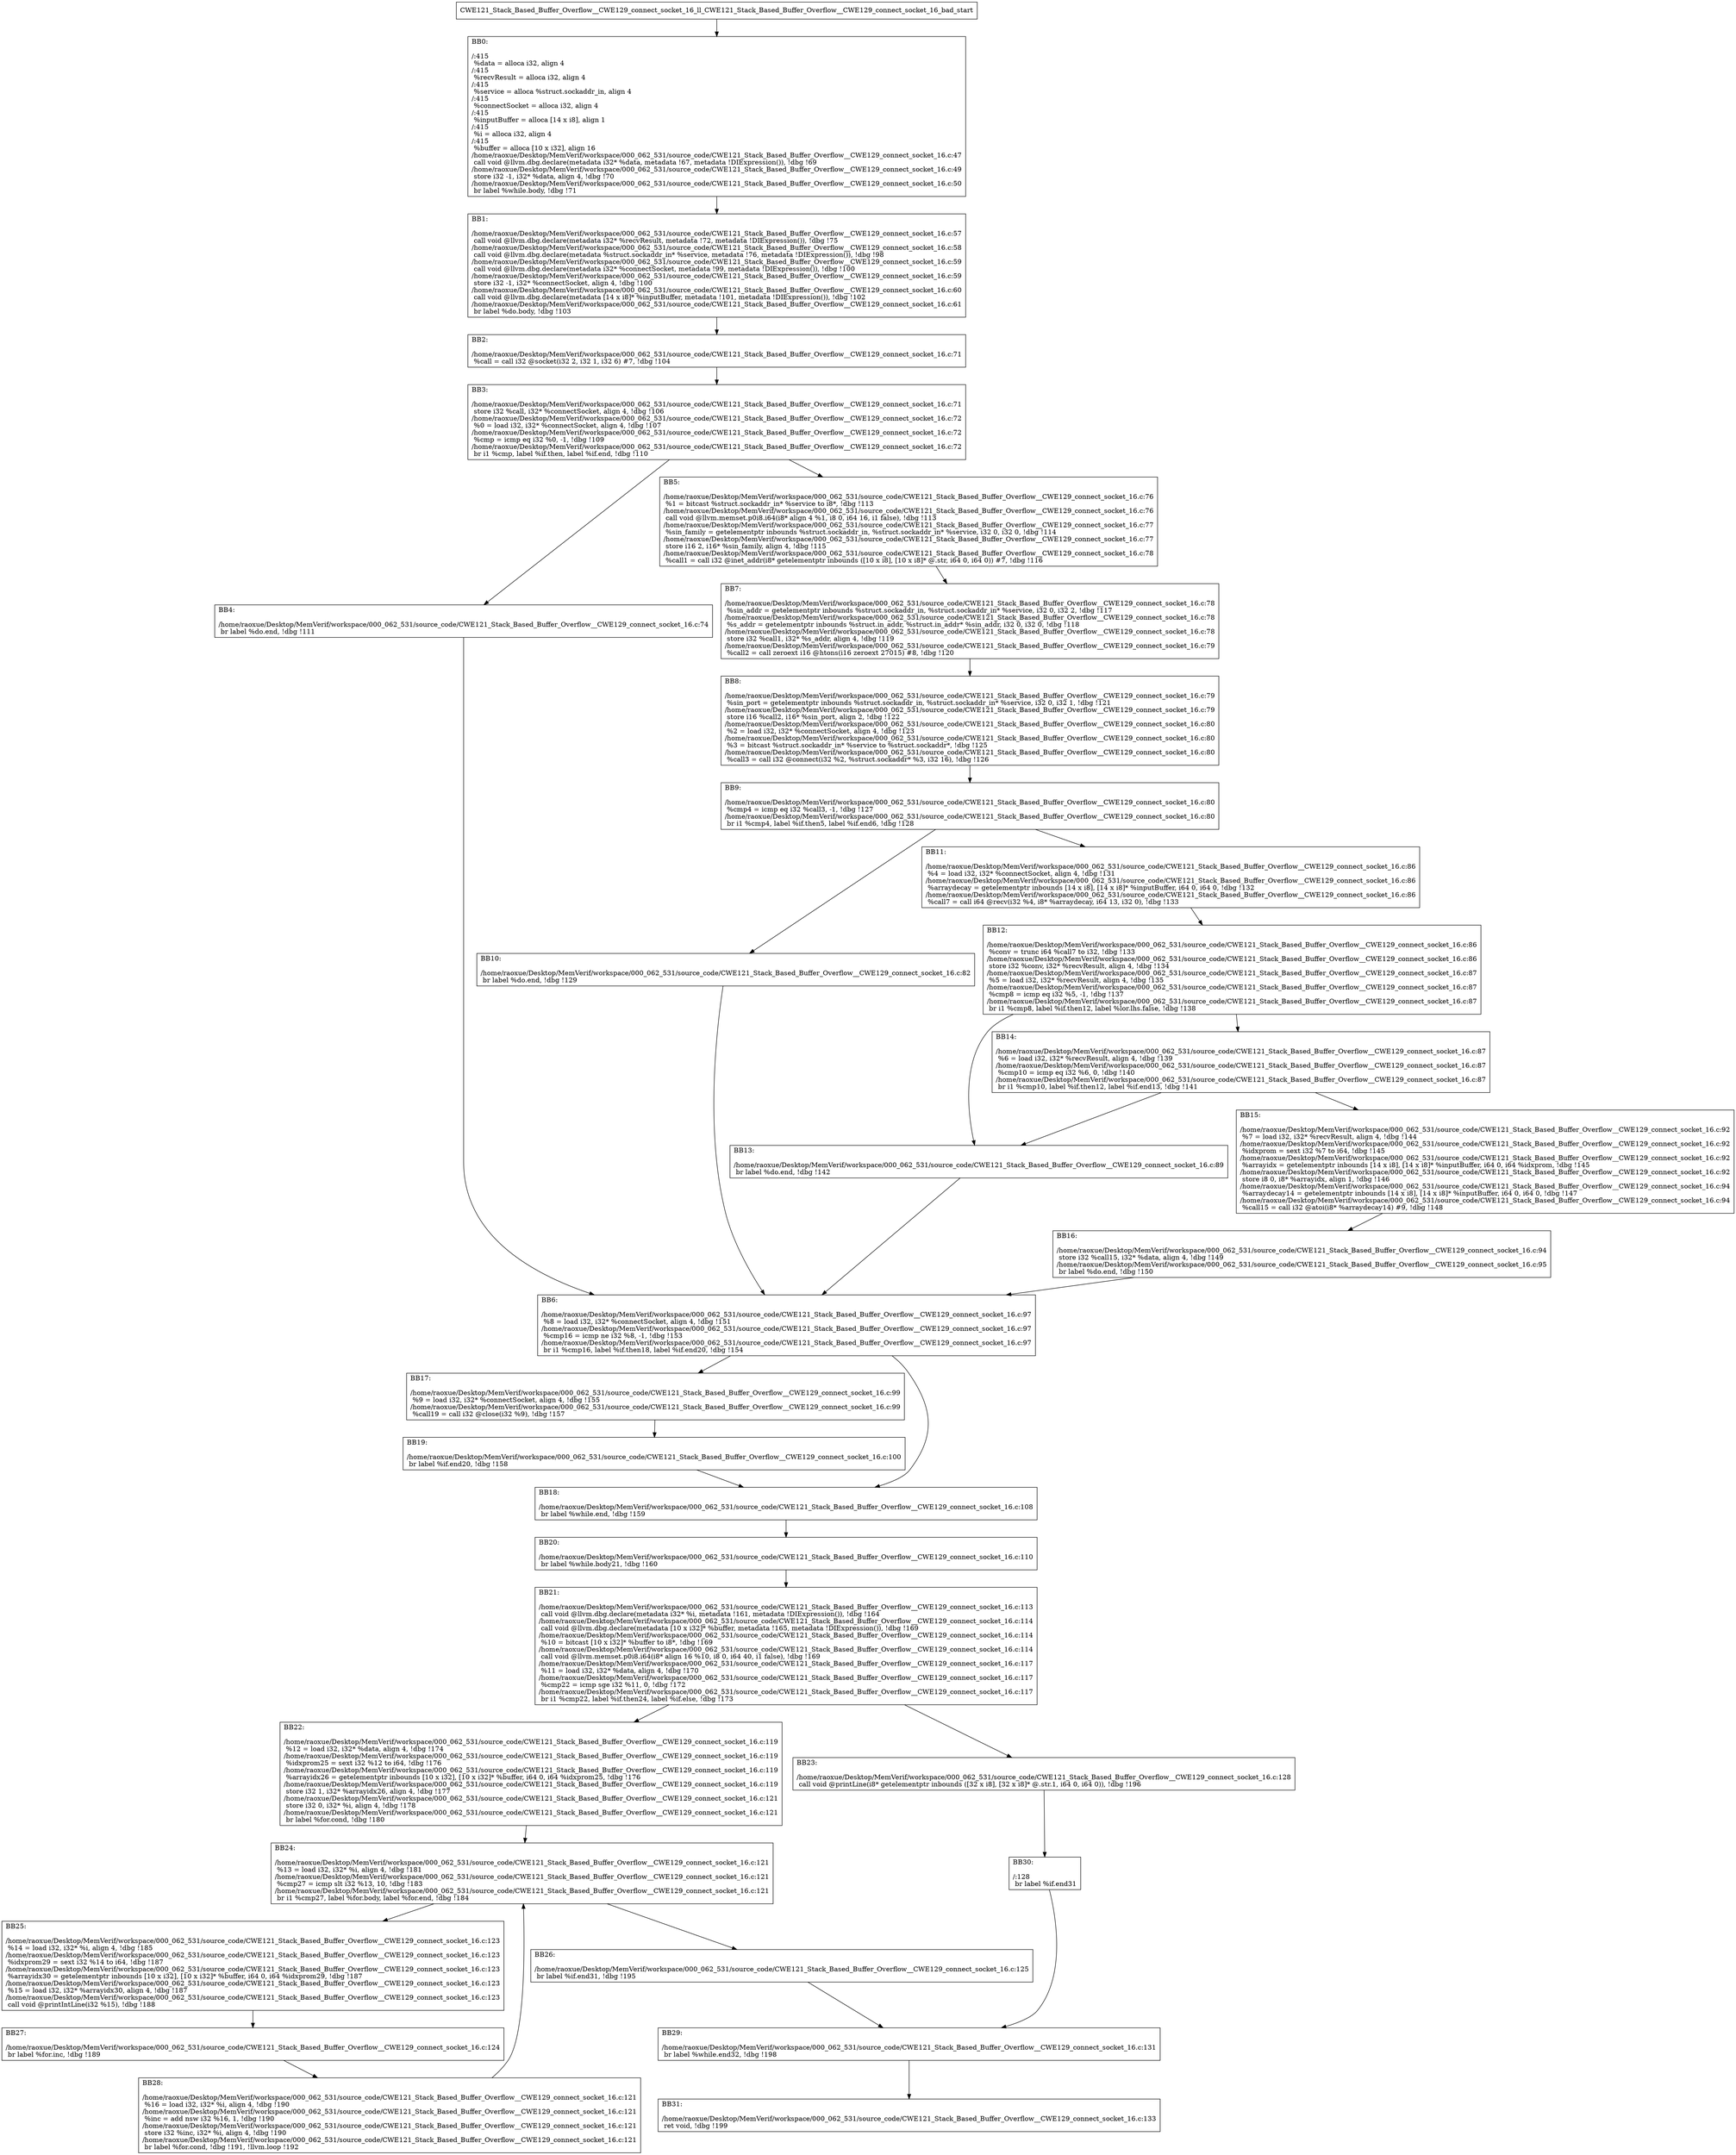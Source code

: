 digraph "CFG for'CWE121_Stack_Based_Buffer_Overflow__CWE129_connect_socket_16_ll_CWE121_Stack_Based_Buffer_Overflow__CWE129_connect_socket_16_bad' function" {
	BBCWE121_Stack_Based_Buffer_Overflow__CWE129_connect_socket_16_ll_CWE121_Stack_Based_Buffer_Overflow__CWE129_connect_socket_16_bad_start[shape=record,label="{CWE121_Stack_Based_Buffer_Overflow__CWE129_connect_socket_16_ll_CWE121_Stack_Based_Buffer_Overflow__CWE129_connect_socket_16_bad_start}"];
	BBCWE121_Stack_Based_Buffer_Overflow__CWE129_connect_socket_16_ll_CWE121_Stack_Based_Buffer_Overflow__CWE129_connect_socket_16_bad_start-> CWE121_Stack_Based_Buffer_Overflow__CWE129_connect_socket_16_ll_CWE121_Stack_Based_Buffer_Overflow__CWE129_connect_socket_16_badBB0;
	CWE121_Stack_Based_Buffer_Overflow__CWE129_connect_socket_16_ll_CWE121_Stack_Based_Buffer_Overflow__CWE129_connect_socket_16_badBB0 [shape=record, label="{BB0:\l\l/:415\l
  %data = alloca i32, align 4\l
/:415\l
  %recvResult = alloca i32, align 4\l
/:415\l
  %service = alloca %struct.sockaddr_in, align 4\l
/:415\l
  %connectSocket = alloca i32, align 4\l
/:415\l
  %inputBuffer = alloca [14 x i8], align 1\l
/:415\l
  %i = alloca i32, align 4\l
/:415\l
  %buffer = alloca [10 x i32], align 16\l
/home/raoxue/Desktop/MemVerif/workspace/000_062_531/source_code/CWE121_Stack_Based_Buffer_Overflow__CWE129_connect_socket_16.c:47\l
  call void @llvm.dbg.declare(metadata i32* %data, metadata !67, metadata !DIExpression()), !dbg !69\l
/home/raoxue/Desktop/MemVerif/workspace/000_062_531/source_code/CWE121_Stack_Based_Buffer_Overflow__CWE129_connect_socket_16.c:49\l
  store i32 -1, i32* %data, align 4, !dbg !70\l
/home/raoxue/Desktop/MemVerif/workspace/000_062_531/source_code/CWE121_Stack_Based_Buffer_Overflow__CWE129_connect_socket_16.c:50\l
  br label %while.body, !dbg !71\l
}"];
	CWE121_Stack_Based_Buffer_Overflow__CWE129_connect_socket_16_ll_CWE121_Stack_Based_Buffer_Overflow__CWE129_connect_socket_16_badBB0-> CWE121_Stack_Based_Buffer_Overflow__CWE129_connect_socket_16_ll_CWE121_Stack_Based_Buffer_Overflow__CWE129_connect_socket_16_badBB1;
	CWE121_Stack_Based_Buffer_Overflow__CWE129_connect_socket_16_ll_CWE121_Stack_Based_Buffer_Overflow__CWE129_connect_socket_16_badBB1 [shape=record, label="{BB1:\l\l/home/raoxue/Desktop/MemVerif/workspace/000_062_531/source_code/CWE121_Stack_Based_Buffer_Overflow__CWE129_connect_socket_16.c:57\l
  call void @llvm.dbg.declare(metadata i32* %recvResult, metadata !72, metadata !DIExpression()), !dbg !75\l
/home/raoxue/Desktop/MemVerif/workspace/000_062_531/source_code/CWE121_Stack_Based_Buffer_Overflow__CWE129_connect_socket_16.c:58\l
  call void @llvm.dbg.declare(metadata %struct.sockaddr_in* %service, metadata !76, metadata !DIExpression()), !dbg !98\l
/home/raoxue/Desktop/MemVerif/workspace/000_062_531/source_code/CWE121_Stack_Based_Buffer_Overflow__CWE129_connect_socket_16.c:59\l
  call void @llvm.dbg.declare(metadata i32* %connectSocket, metadata !99, metadata !DIExpression()), !dbg !100\l
/home/raoxue/Desktop/MemVerif/workspace/000_062_531/source_code/CWE121_Stack_Based_Buffer_Overflow__CWE129_connect_socket_16.c:59\l
  store i32 -1, i32* %connectSocket, align 4, !dbg !100\l
/home/raoxue/Desktop/MemVerif/workspace/000_062_531/source_code/CWE121_Stack_Based_Buffer_Overflow__CWE129_connect_socket_16.c:60\l
  call void @llvm.dbg.declare(metadata [14 x i8]* %inputBuffer, metadata !101, metadata !DIExpression()), !dbg !102\l
/home/raoxue/Desktop/MemVerif/workspace/000_062_531/source_code/CWE121_Stack_Based_Buffer_Overflow__CWE129_connect_socket_16.c:61\l
  br label %do.body, !dbg !103\l
}"];
	CWE121_Stack_Based_Buffer_Overflow__CWE129_connect_socket_16_ll_CWE121_Stack_Based_Buffer_Overflow__CWE129_connect_socket_16_badBB1-> CWE121_Stack_Based_Buffer_Overflow__CWE129_connect_socket_16_ll_CWE121_Stack_Based_Buffer_Overflow__CWE129_connect_socket_16_badBB2;
	CWE121_Stack_Based_Buffer_Overflow__CWE129_connect_socket_16_ll_CWE121_Stack_Based_Buffer_Overflow__CWE129_connect_socket_16_badBB2 [shape=record, label="{BB2:\l\l/home/raoxue/Desktop/MemVerif/workspace/000_062_531/source_code/CWE121_Stack_Based_Buffer_Overflow__CWE129_connect_socket_16.c:71\l
  %call = call i32 @socket(i32 2, i32 1, i32 6) #7, !dbg !104\l
}"];
	CWE121_Stack_Based_Buffer_Overflow__CWE129_connect_socket_16_ll_CWE121_Stack_Based_Buffer_Overflow__CWE129_connect_socket_16_badBB2-> CWE121_Stack_Based_Buffer_Overflow__CWE129_connect_socket_16_ll_CWE121_Stack_Based_Buffer_Overflow__CWE129_connect_socket_16_badBB3;
	CWE121_Stack_Based_Buffer_Overflow__CWE129_connect_socket_16_ll_CWE121_Stack_Based_Buffer_Overflow__CWE129_connect_socket_16_badBB3 [shape=record, label="{BB3:\l\l/home/raoxue/Desktop/MemVerif/workspace/000_062_531/source_code/CWE121_Stack_Based_Buffer_Overflow__CWE129_connect_socket_16.c:71\l
  store i32 %call, i32* %connectSocket, align 4, !dbg !106\l
/home/raoxue/Desktop/MemVerif/workspace/000_062_531/source_code/CWE121_Stack_Based_Buffer_Overflow__CWE129_connect_socket_16.c:72\l
  %0 = load i32, i32* %connectSocket, align 4, !dbg !107\l
/home/raoxue/Desktop/MemVerif/workspace/000_062_531/source_code/CWE121_Stack_Based_Buffer_Overflow__CWE129_connect_socket_16.c:72\l
  %cmp = icmp eq i32 %0, -1, !dbg !109\l
/home/raoxue/Desktop/MemVerif/workspace/000_062_531/source_code/CWE121_Stack_Based_Buffer_Overflow__CWE129_connect_socket_16.c:72\l
  br i1 %cmp, label %if.then, label %if.end, !dbg !110\l
}"];
	CWE121_Stack_Based_Buffer_Overflow__CWE129_connect_socket_16_ll_CWE121_Stack_Based_Buffer_Overflow__CWE129_connect_socket_16_badBB3-> CWE121_Stack_Based_Buffer_Overflow__CWE129_connect_socket_16_ll_CWE121_Stack_Based_Buffer_Overflow__CWE129_connect_socket_16_badBB4;
	CWE121_Stack_Based_Buffer_Overflow__CWE129_connect_socket_16_ll_CWE121_Stack_Based_Buffer_Overflow__CWE129_connect_socket_16_badBB3-> CWE121_Stack_Based_Buffer_Overflow__CWE129_connect_socket_16_ll_CWE121_Stack_Based_Buffer_Overflow__CWE129_connect_socket_16_badBB5;
	CWE121_Stack_Based_Buffer_Overflow__CWE129_connect_socket_16_ll_CWE121_Stack_Based_Buffer_Overflow__CWE129_connect_socket_16_badBB4 [shape=record, label="{BB4:\l\l/home/raoxue/Desktop/MemVerif/workspace/000_062_531/source_code/CWE121_Stack_Based_Buffer_Overflow__CWE129_connect_socket_16.c:74\l
  br label %do.end, !dbg !111\l
}"];
	CWE121_Stack_Based_Buffer_Overflow__CWE129_connect_socket_16_ll_CWE121_Stack_Based_Buffer_Overflow__CWE129_connect_socket_16_badBB4-> CWE121_Stack_Based_Buffer_Overflow__CWE129_connect_socket_16_ll_CWE121_Stack_Based_Buffer_Overflow__CWE129_connect_socket_16_badBB6;
	CWE121_Stack_Based_Buffer_Overflow__CWE129_connect_socket_16_ll_CWE121_Stack_Based_Buffer_Overflow__CWE129_connect_socket_16_badBB5 [shape=record, label="{BB5:\l\l/home/raoxue/Desktop/MemVerif/workspace/000_062_531/source_code/CWE121_Stack_Based_Buffer_Overflow__CWE129_connect_socket_16.c:76\l
  %1 = bitcast %struct.sockaddr_in* %service to i8*, !dbg !113\l
/home/raoxue/Desktop/MemVerif/workspace/000_062_531/source_code/CWE121_Stack_Based_Buffer_Overflow__CWE129_connect_socket_16.c:76\l
  call void @llvm.memset.p0i8.i64(i8* align 4 %1, i8 0, i64 16, i1 false), !dbg !113\l
/home/raoxue/Desktop/MemVerif/workspace/000_062_531/source_code/CWE121_Stack_Based_Buffer_Overflow__CWE129_connect_socket_16.c:77\l
  %sin_family = getelementptr inbounds %struct.sockaddr_in, %struct.sockaddr_in* %service, i32 0, i32 0, !dbg !114\l
/home/raoxue/Desktop/MemVerif/workspace/000_062_531/source_code/CWE121_Stack_Based_Buffer_Overflow__CWE129_connect_socket_16.c:77\l
  store i16 2, i16* %sin_family, align 4, !dbg !115\l
/home/raoxue/Desktop/MemVerif/workspace/000_062_531/source_code/CWE121_Stack_Based_Buffer_Overflow__CWE129_connect_socket_16.c:78\l
  %call1 = call i32 @inet_addr(i8* getelementptr inbounds ([10 x i8], [10 x i8]* @.str, i64 0, i64 0)) #7, !dbg !116\l
}"];
	CWE121_Stack_Based_Buffer_Overflow__CWE129_connect_socket_16_ll_CWE121_Stack_Based_Buffer_Overflow__CWE129_connect_socket_16_badBB5-> CWE121_Stack_Based_Buffer_Overflow__CWE129_connect_socket_16_ll_CWE121_Stack_Based_Buffer_Overflow__CWE129_connect_socket_16_badBB7;
	CWE121_Stack_Based_Buffer_Overflow__CWE129_connect_socket_16_ll_CWE121_Stack_Based_Buffer_Overflow__CWE129_connect_socket_16_badBB7 [shape=record, label="{BB7:\l\l/home/raoxue/Desktop/MemVerif/workspace/000_062_531/source_code/CWE121_Stack_Based_Buffer_Overflow__CWE129_connect_socket_16.c:78\l
  %sin_addr = getelementptr inbounds %struct.sockaddr_in, %struct.sockaddr_in* %service, i32 0, i32 2, !dbg !117\l
/home/raoxue/Desktop/MemVerif/workspace/000_062_531/source_code/CWE121_Stack_Based_Buffer_Overflow__CWE129_connect_socket_16.c:78\l
  %s_addr = getelementptr inbounds %struct.in_addr, %struct.in_addr* %sin_addr, i32 0, i32 0, !dbg !118\l
/home/raoxue/Desktop/MemVerif/workspace/000_062_531/source_code/CWE121_Stack_Based_Buffer_Overflow__CWE129_connect_socket_16.c:78\l
  store i32 %call1, i32* %s_addr, align 4, !dbg !119\l
/home/raoxue/Desktop/MemVerif/workspace/000_062_531/source_code/CWE121_Stack_Based_Buffer_Overflow__CWE129_connect_socket_16.c:79\l
  %call2 = call zeroext i16 @htons(i16 zeroext 27015) #8, !dbg !120\l
}"];
	CWE121_Stack_Based_Buffer_Overflow__CWE129_connect_socket_16_ll_CWE121_Stack_Based_Buffer_Overflow__CWE129_connect_socket_16_badBB7-> CWE121_Stack_Based_Buffer_Overflow__CWE129_connect_socket_16_ll_CWE121_Stack_Based_Buffer_Overflow__CWE129_connect_socket_16_badBB8;
	CWE121_Stack_Based_Buffer_Overflow__CWE129_connect_socket_16_ll_CWE121_Stack_Based_Buffer_Overflow__CWE129_connect_socket_16_badBB8 [shape=record, label="{BB8:\l\l/home/raoxue/Desktop/MemVerif/workspace/000_062_531/source_code/CWE121_Stack_Based_Buffer_Overflow__CWE129_connect_socket_16.c:79\l
  %sin_port = getelementptr inbounds %struct.sockaddr_in, %struct.sockaddr_in* %service, i32 0, i32 1, !dbg !121\l
/home/raoxue/Desktop/MemVerif/workspace/000_062_531/source_code/CWE121_Stack_Based_Buffer_Overflow__CWE129_connect_socket_16.c:79\l
  store i16 %call2, i16* %sin_port, align 2, !dbg !122\l
/home/raoxue/Desktop/MemVerif/workspace/000_062_531/source_code/CWE121_Stack_Based_Buffer_Overflow__CWE129_connect_socket_16.c:80\l
  %2 = load i32, i32* %connectSocket, align 4, !dbg !123\l
/home/raoxue/Desktop/MemVerif/workspace/000_062_531/source_code/CWE121_Stack_Based_Buffer_Overflow__CWE129_connect_socket_16.c:80\l
  %3 = bitcast %struct.sockaddr_in* %service to %struct.sockaddr*, !dbg !125\l
/home/raoxue/Desktop/MemVerif/workspace/000_062_531/source_code/CWE121_Stack_Based_Buffer_Overflow__CWE129_connect_socket_16.c:80\l
  %call3 = call i32 @connect(i32 %2, %struct.sockaddr* %3, i32 16), !dbg !126\l
}"];
	CWE121_Stack_Based_Buffer_Overflow__CWE129_connect_socket_16_ll_CWE121_Stack_Based_Buffer_Overflow__CWE129_connect_socket_16_badBB8-> CWE121_Stack_Based_Buffer_Overflow__CWE129_connect_socket_16_ll_CWE121_Stack_Based_Buffer_Overflow__CWE129_connect_socket_16_badBB9;
	CWE121_Stack_Based_Buffer_Overflow__CWE129_connect_socket_16_ll_CWE121_Stack_Based_Buffer_Overflow__CWE129_connect_socket_16_badBB9 [shape=record, label="{BB9:\l\l/home/raoxue/Desktop/MemVerif/workspace/000_062_531/source_code/CWE121_Stack_Based_Buffer_Overflow__CWE129_connect_socket_16.c:80\l
  %cmp4 = icmp eq i32 %call3, -1, !dbg !127\l
/home/raoxue/Desktop/MemVerif/workspace/000_062_531/source_code/CWE121_Stack_Based_Buffer_Overflow__CWE129_connect_socket_16.c:80\l
  br i1 %cmp4, label %if.then5, label %if.end6, !dbg !128\l
}"];
	CWE121_Stack_Based_Buffer_Overflow__CWE129_connect_socket_16_ll_CWE121_Stack_Based_Buffer_Overflow__CWE129_connect_socket_16_badBB9-> CWE121_Stack_Based_Buffer_Overflow__CWE129_connect_socket_16_ll_CWE121_Stack_Based_Buffer_Overflow__CWE129_connect_socket_16_badBB10;
	CWE121_Stack_Based_Buffer_Overflow__CWE129_connect_socket_16_ll_CWE121_Stack_Based_Buffer_Overflow__CWE129_connect_socket_16_badBB9-> CWE121_Stack_Based_Buffer_Overflow__CWE129_connect_socket_16_ll_CWE121_Stack_Based_Buffer_Overflow__CWE129_connect_socket_16_badBB11;
	CWE121_Stack_Based_Buffer_Overflow__CWE129_connect_socket_16_ll_CWE121_Stack_Based_Buffer_Overflow__CWE129_connect_socket_16_badBB10 [shape=record, label="{BB10:\l\l/home/raoxue/Desktop/MemVerif/workspace/000_062_531/source_code/CWE121_Stack_Based_Buffer_Overflow__CWE129_connect_socket_16.c:82\l
  br label %do.end, !dbg !129\l
}"];
	CWE121_Stack_Based_Buffer_Overflow__CWE129_connect_socket_16_ll_CWE121_Stack_Based_Buffer_Overflow__CWE129_connect_socket_16_badBB10-> CWE121_Stack_Based_Buffer_Overflow__CWE129_connect_socket_16_ll_CWE121_Stack_Based_Buffer_Overflow__CWE129_connect_socket_16_badBB6;
	CWE121_Stack_Based_Buffer_Overflow__CWE129_connect_socket_16_ll_CWE121_Stack_Based_Buffer_Overflow__CWE129_connect_socket_16_badBB11 [shape=record, label="{BB11:\l\l/home/raoxue/Desktop/MemVerif/workspace/000_062_531/source_code/CWE121_Stack_Based_Buffer_Overflow__CWE129_connect_socket_16.c:86\l
  %4 = load i32, i32* %connectSocket, align 4, !dbg !131\l
/home/raoxue/Desktop/MemVerif/workspace/000_062_531/source_code/CWE121_Stack_Based_Buffer_Overflow__CWE129_connect_socket_16.c:86\l
  %arraydecay = getelementptr inbounds [14 x i8], [14 x i8]* %inputBuffer, i64 0, i64 0, !dbg !132\l
/home/raoxue/Desktop/MemVerif/workspace/000_062_531/source_code/CWE121_Stack_Based_Buffer_Overflow__CWE129_connect_socket_16.c:86\l
  %call7 = call i64 @recv(i32 %4, i8* %arraydecay, i64 13, i32 0), !dbg !133\l
}"];
	CWE121_Stack_Based_Buffer_Overflow__CWE129_connect_socket_16_ll_CWE121_Stack_Based_Buffer_Overflow__CWE129_connect_socket_16_badBB11-> CWE121_Stack_Based_Buffer_Overflow__CWE129_connect_socket_16_ll_CWE121_Stack_Based_Buffer_Overflow__CWE129_connect_socket_16_badBB12;
	CWE121_Stack_Based_Buffer_Overflow__CWE129_connect_socket_16_ll_CWE121_Stack_Based_Buffer_Overflow__CWE129_connect_socket_16_badBB12 [shape=record, label="{BB12:\l\l/home/raoxue/Desktop/MemVerif/workspace/000_062_531/source_code/CWE121_Stack_Based_Buffer_Overflow__CWE129_connect_socket_16.c:86\l
  %conv = trunc i64 %call7 to i32, !dbg !133\l
/home/raoxue/Desktop/MemVerif/workspace/000_062_531/source_code/CWE121_Stack_Based_Buffer_Overflow__CWE129_connect_socket_16.c:86\l
  store i32 %conv, i32* %recvResult, align 4, !dbg !134\l
/home/raoxue/Desktop/MemVerif/workspace/000_062_531/source_code/CWE121_Stack_Based_Buffer_Overflow__CWE129_connect_socket_16.c:87\l
  %5 = load i32, i32* %recvResult, align 4, !dbg !135\l
/home/raoxue/Desktop/MemVerif/workspace/000_062_531/source_code/CWE121_Stack_Based_Buffer_Overflow__CWE129_connect_socket_16.c:87\l
  %cmp8 = icmp eq i32 %5, -1, !dbg !137\l
/home/raoxue/Desktop/MemVerif/workspace/000_062_531/source_code/CWE121_Stack_Based_Buffer_Overflow__CWE129_connect_socket_16.c:87\l
  br i1 %cmp8, label %if.then12, label %lor.lhs.false, !dbg !138\l
}"];
	CWE121_Stack_Based_Buffer_Overflow__CWE129_connect_socket_16_ll_CWE121_Stack_Based_Buffer_Overflow__CWE129_connect_socket_16_badBB12-> CWE121_Stack_Based_Buffer_Overflow__CWE129_connect_socket_16_ll_CWE121_Stack_Based_Buffer_Overflow__CWE129_connect_socket_16_badBB13;
	CWE121_Stack_Based_Buffer_Overflow__CWE129_connect_socket_16_ll_CWE121_Stack_Based_Buffer_Overflow__CWE129_connect_socket_16_badBB12-> CWE121_Stack_Based_Buffer_Overflow__CWE129_connect_socket_16_ll_CWE121_Stack_Based_Buffer_Overflow__CWE129_connect_socket_16_badBB14;
	CWE121_Stack_Based_Buffer_Overflow__CWE129_connect_socket_16_ll_CWE121_Stack_Based_Buffer_Overflow__CWE129_connect_socket_16_badBB14 [shape=record, label="{BB14:\l\l/home/raoxue/Desktop/MemVerif/workspace/000_062_531/source_code/CWE121_Stack_Based_Buffer_Overflow__CWE129_connect_socket_16.c:87\l
  %6 = load i32, i32* %recvResult, align 4, !dbg !139\l
/home/raoxue/Desktop/MemVerif/workspace/000_062_531/source_code/CWE121_Stack_Based_Buffer_Overflow__CWE129_connect_socket_16.c:87\l
  %cmp10 = icmp eq i32 %6, 0, !dbg !140\l
/home/raoxue/Desktop/MemVerif/workspace/000_062_531/source_code/CWE121_Stack_Based_Buffer_Overflow__CWE129_connect_socket_16.c:87\l
  br i1 %cmp10, label %if.then12, label %if.end13, !dbg !141\l
}"];
	CWE121_Stack_Based_Buffer_Overflow__CWE129_connect_socket_16_ll_CWE121_Stack_Based_Buffer_Overflow__CWE129_connect_socket_16_badBB14-> CWE121_Stack_Based_Buffer_Overflow__CWE129_connect_socket_16_ll_CWE121_Stack_Based_Buffer_Overflow__CWE129_connect_socket_16_badBB13;
	CWE121_Stack_Based_Buffer_Overflow__CWE129_connect_socket_16_ll_CWE121_Stack_Based_Buffer_Overflow__CWE129_connect_socket_16_badBB14-> CWE121_Stack_Based_Buffer_Overflow__CWE129_connect_socket_16_ll_CWE121_Stack_Based_Buffer_Overflow__CWE129_connect_socket_16_badBB15;
	CWE121_Stack_Based_Buffer_Overflow__CWE129_connect_socket_16_ll_CWE121_Stack_Based_Buffer_Overflow__CWE129_connect_socket_16_badBB13 [shape=record, label="{BB13:\l\l/home/raoxue/Desktop/MemVerif/workspace/000_062_531/source_code/CWE121_Stack_Based_Buffer_Overflow__CWE129_connect_socket_16.c:89\l
  br label %do.end, !dbg !142\l
}"];
	CWE121_Stack_Based_Buffer_Overflow__CWE129_connect_socket_16_ll_CWE121_Stack_Based_Buffer_Overflow__CWE129_connect_socket_16_badBB13-> CWE121_Stack_Based_Buffer_Overflow__CWE129_connect_socket_16_ll_CWE121_Stack_Based_Buffer_Overflow__CWE129_connect_socket_16_badBB6;
	CWE121_Stack_Based_Buffer_Overflow__CWE129_connect_socket_16_ll_CWE121_Stack_Based_Buffer_Overflow__CWE129_connect_socket_16_badBB15 [shape=record, label="{BB15:\l\l/home/raoxue/Desktop/MemVerif/workspace/000_062_531/source_code/CWE121_Stack_Based_Buffer_Overflow__CWE129_connect_socket_16.c:92\l
  %7 = load i32, i32* %recvResult, align 4, !dbg !144\l
/home/raoxue/Desktop/MemVerif/workspace/000_062_531/source_code/CWE121_Stack_Based_Buffer_Overflow__CWE129_connect_socket_16.c:92\l
  %idxprom = sext i32 %7 to i64, !dbg !145\l
/home/raoxue/Desktop/MemVerif/workspace/000_062_531/source_code/CWE121_Stack_Based_Buffer_Overflow__CWE129_connect_socket_16.c:92\l
  %arrayidx = getelementptr inbounds [14 x i8], [14 x i8]* %inputBuffer, i64 0, i64 %idxprom, !dbg !145\l
/home/raoxue/Desktop/MemVerif/workspace/000_062_531/source_code/CWE121_Stack_Based_Buffer_Overflow__CWE129_connect_socket_16.c:92\l
  store i8 0, i8* %arrayidx, align 1, !dbg !146\l
/home/raoxue/Desktop/MemVerif/workspace/000_062_531/source_code/CWE121_Stack_Based_Buffer_Overflow__CWE129_connect_socket_16.c:94\l
  %arraydecay14 = getelementptr inbounds [14 x i8], [14 x i8]* %inputBuffer, i64 0, i64 0, !dbg !147\l
/home/raoxue/Desktop/MemVerif/workspace/000_062_531/source_code/CWE121_Stack_Based_Buffer_Overflow__CWE129_connect_socket_16.c:94\l
  %call15 = call i32 @atoi(i8* %arraydecay14) #9, !dbg !148\l
}"];
	CWE121_Stack_Based_Buffer_Overflow__CWE129_connect_socket_16_ll_CWE121_Stack_Based_Buffer_Overflow__CWE129_connect_socket_16_badBB15-> CWE121_Stack_Based_Buffer_Overflow__CWE129_connect_socket_16_ll_CWE121_Stack_Based_Buffer_Overflow__CWE129_connect_socket_16_badBB16;
	CWE121_Stack_Based_Buffer_Overflow__CWE129_connect_socket_16_ll_CWE121_Stack_Based_Buffer_Overflow__CWE129_connect_socket_16_badBB16 [shape=record, label="{BB16:\l\l/home/raoxue/Desktop/MemVerif/workspace/000_062_531/source_code/CWE121_Stack_Based_Buffer_Overflow__CWE129_connect_socket_16.c:94\l
  store i32 %call15, i32* %data, align 4, !dbg !149\l
/home/raoxue/Desktop/MemVerif/workspace/000_062_531/source_code/CWE121_Stack_Based_Buffer_Overflow__CWE129_connect_socket_16.c:95\l
  br label %do.end, !dbg !150\l
}"];
	CWE121_Stack_Based_Buffer_Overflow__CWE129_connect_socket_16_ll_CWE121_Stack_Based_Buffer_Overflow__CWE129_connect_socket_16_badBB16-> CWE121_Stack_Based_Buffer_Overflow__CWE129_connect_socket_16_ll_CWE121_Stack_Based_Buffer_Overflow__CWE129_connect_socket_16_badBB6;
	CWE121_Stack_Based_Buffer_Overflow__CWE129_connect_socket_16_ll_CWE121_Stack_Based_Buffer_Overflow__CWE129_connect_socket_16_badBB6 [shape=record, label="{BB6:\l\l/home/raoxue/Desktop/MemVerif/workspace/000_062_531/source_code/CWE121_Stack_Based_Buffer_Overflow__CWE129_connect_socket_16.c:97\l
  %8 = load i32, i32* %connectSocket, align 4, !dbg !151\l
/home/raoxue/Desktop/MemVerif/workspace/000_062_531/source_code/CWE121_Stack_Based_Buffer_Overflow__CWE129_connect_socket_16.c:97\l
  %cmp16 = icmp ne i32 %8, -1, !dbg !153\l
/home/raoxue/Desktop/MemVerif/workspace/000_062_531/source_code/CWE121_Stack_Based_Buffer_Overflow__CWE129_connect_socket_16.c:97\l
  br i1 %cmp16, label %if.then18, label %if.end20, !dbg !154\l
}"];
	CWE121_Stack_Based_Buffer_Overflow__CWE129_connect_socket_16_ll_CWE121_Stack_Based_Buffer_Overflow__CWE129_connect_socket_16_badBB6-> CWE121_Stack_Based_Buffer_Overflow__CWE129_connect_socket_16_ll_CWE121_Stack_Based_Buffer_Overflow__CWE129_connect_socket_16_badBB17;
	CWE121_Stack_Based_Buffer_Overflow__CWE129_connect_socket_16_ll_CWE121_Stack_Based_Buffer_Overflow__CWE129_connect_socket_16_badBB6-> CWE121_Stack_Based_Buffer_Overflow__CWE129_connect_socket_16_ll_CWE121_Stack_Based_Buffer_Overflow__CWE129_connect_socket_16_badBB18;
	CWE121_Stack_Based_Buffer_Overflow__CWE129_connect_socket_16_ll_CWE121_Stack_Based_Buffer_Overflow__CWE129_connect_socket_16_badBB17 [shape=record, label="{BB17:\l\l/home/raoxue/Desktop/MemVerif/workspace/000_062_531/source_code/CWE121_Stack_Based_Buffer_Overflow__CWE129_connect_socket_16.c:99\l
  %9 = load i32, i32* %connectSocket, align 4, !dbg !155\l
/home/raoxue/Desktop/MemVerif/workspace/000_062_531/source_code/CWE121_Stack_Based_Buffer_Overflow__CWE129_connect_socket_16.c:99\l
  %call19 = call i32 @close(i32 %9), !dbg !157\l
}"];
	CWE121_Stack_Based_Buffer_Overflow__CWE129_connect_socket_16_ll_CWE121_Stack_Based_Buffer_Overflow__CWE129_connect_socket_16_badBB17-> CWE121_Stack_Based_Buffer_Overflow__CWE129_connect_socket_16_ll_CWE121_Stack_Based_Buffer_Overflow__CWE129_connect_socket_16_badBB19;
	CWE121_Stack_Based_Buffer_Overflow__CWE129_connect_socket_16_ll_CWE121_Stack_Based_Buffer_Overflow__CWE129_connect_socket_16_badBB19 [shape=record, label="{BB19:\l\l/home/raoxue/Desktop/MemVerif/workspace/000_062_531/source_code/CWE121_Stack_Based_Buffer_Overflow__CWE129_connect_socket_16.c:100\l
  br label %if.end20, !dbg !158\l
}"];
	CWE121_Stack_Based_Buffer_Overflow__CWE129_connect_socket_16_ll_CWE121_Stack_Based_Buffer_Overflow__CWE129_connect_socket_16_badBB19-> CWE121_Stack_Based_Buffer_Overflow__CWE129_connect_socket_16_ll_CWE121_Stack_Based_Buffer_Overflow__CWE129_connect_socket_16_badBB18;
	CWE121_Stack_Based_Buffer_Overflow__CWE129_connect_socket_16_ll_CWE121_Stack_Based_Buffer_Overflow__CWE129_connect_socket_16_badBB18 [shape=record, label="{BB18:\l\l/home/raoxue/Desktop/MemVerif/workspace/000_062_531/source_code/CWE121_Stack_Based_Buffer_Overflow__CWE129_connect_socket_16.c:108\l
  br label %while.end, !dbg !159\l
}"];
	CWE121_Stack_Based_Buffer_Overflow__CWE129_connect_socket_16_ll_CWE121_Stack_Based_Buffer_Overflow__CWE129_connect_socket_16_badBB18-> CWE121_Stack_Based_Buffer_Overflow__CWE129_connect_socket_16_ll_CWE121_Stack_Based_Buffer_Overflow__CWE129_connect_socket_16_badBB20;
	CWE121_Stack_Based_Buffer_Overflow__CWE129_connect_socket_16_ll_CWE121_Stack_Based_Buffer_Overflow__CWE129_connect_socket_16_badBB20 [shape=record, label="{BB20:\l\l/home/raoxue/Desktop/MemVerif/workspace/000_062_531/source_code/CWE121_Stack_Based_Buffer_Overflow__CWE129_connect_socket_16.c:110\l
  br label %while.body21, !dbg !160\l
}"];
	CWE121_Stack_Based_Buffer_Overflow__CWE129_connect_socket_16_ll_CWE121_Stack_Based_Buffer_Overflow__CWE129_connect_socket_16_badBB20-> CWE121_Stack_Based_Buffer_Overflow__CWE129_connect_socket_16_ll_CWE121_Stack_Based_Buffer_Overflow__CWE129_connect_socket_16_badBB21;
	CWE121_Stack_Based_Buffer_Overflow__CWE129_connect_socket_16_ll_CWE121_Stack_Based_Buffer_Overflow__CWE129_connect_socket_16_badBB21 [shape=record, label="{BB21:\l\l/home/raoxue/Desktop/MemVerif/workspace/000_062_531/source_code/CWE121_Stack_Based_Buffer_Overflow__CWE129_connect_socket_16.c:113\l
  call void @llvm.dbg.declare(metadata i32* %i, metadata !161, metadata !DIExpression()), !dbg !164\l
/home/raoxue/Desktop/MemVerif/workspace/000_062_531/source_code/CWE121_Stack_Based_Buffer_Overflow__CWE129_connect_socket_16.c:114\l
  call void @llvm.dbg.declare(metadata [10 x i32]* %buffer, metadata !165, metadata !DIExpression()), !dbg !169\l
/home/raoxue/Desktop/MemVerif/workspace/000_062_531/source_code/CWE121_Stack_Based_Buffer_Overflow__CWE129_connect_socket_16.c:114\l
  %10 = bitcast [10 x i32]* %buffer to i8*, !dbg !169\l
/home/raoxue/Desktop/MemVerif/workspace/000_062_531/source_code/CWE121_Stack_Based_Buffer_Overflow__CWE129_connect_socket_16.c:114\l
  call void @llvm.memset.p0i8.i64(i8* align 16 %10, i8 0, i64 40, i1 false), !dbg !169\l
/home/raoxue/Desktop/MemVerif/workspace/000_062_531/source_code/CWE121_Stack_Based_Buffer_Overflow__CWE129_connect_socket_16.c:117\l
  %11 = load i32, i32* %data, align 4, !dbg !170\l
/home/raoxue/Desktop/MemVerif/workspace/000_062_531/source_code/CWE121_Stack_Based_Buffer_Overflow__CWE129_connect_socket_16.c:117\l
  %cmp22 = icmp sge i32 %11, 0, !dbg !172\l
/home/raoxue/Desktop/MemVerif/workspace/000_062_531/source_code/CWE121_Stack_Based_Buffer_Overflow__CWE129_connect_socket_16.c:117\l
  br i1 %cmp22, label %if.then24, label %if.else, !dbg !173\l
}"];
	CWE121_Stack_Based_Buffer_Overflow__CWE129_connect_socket_16_ll_CWE121_Stack_Based_Buffer_Overflow__CWE129_connect_socket_16_badBB21-> CWE121_Stack_Based_Buffer_Overflow__CWE129_connect_socket_16_ll_CWE121_Stack_Based_Buffer_Overflow__CWE129_connect_socket_16_badBB22;
	CWE121_Stack_Based_Buffer_Overflow__CWE129_connect_socket_16_ll_CWE121_Stack_Based_Buffer_Overflow__CWE129_connect_socket_16_badBB21-> CWE121_Stack_Based_Buffer_Overflow__CWE129_connect_socket_16_ll_CWE121_Stack_Based_Buffer_Overflow__CWE129_connect_socket_16_badBB23;
	CWE121_Stack_Based_Buffer_Overflow__CWE129_connect_socket_16_ll_CWE121_Stack_Based_Buffer_Overflow__CWE129_connect_socket_16_badBB22 [shape=record, label="{BB22:\l\l/home/raoxue/Desktop/MemVerif/workspace/000_062_531/source_code/CWE121_Stack_Based_Buffer_Overflow__CWE129_connect_socket_16.c:119\l
  %12 = load i32, i32* %data, align 4, !dbg !174\l
/home/raoxue/Desktop/MemVerif/workspace/000_062_531/source_code/CWE121_Stack_Based_Buffer_Overflow__CWE129_connect_socket_16.c:119\l
  %idxprom25 = sext i32 %12 to i64, !dbg !176\l
/home/raoxue/Desktop/MemVerif/workspace/000_062_531/source_code/CWE121_Stack_Based_Buffer_Overflow__CWE129_connect_socket_16.c:119\l
  %arrayidx26 = getelementptr inbounds [10 x i32], [10 x i32]* %buffer, i64 0, i64 %idxprom25, !dbg !176\l
/home/raoxue/Desktop/MemVerif/workspace/000_062_531/source_code/CWE121_Stack_Based_Buffer_Overflow__CWE129_connect_socket_16.c:119\l
  store i32 1, i32* %arrayidx26, align 4, !dbg !177\l
/home/raoxue/Desktop/MemVerif/workspace/000_062_531/source_code/CWE121_Stack_Based_Buffer_Overflow__CWE129_connect_socket_16.c:121\l
  store i32 0, i32* %i, align 4, !dbg !178\l
/home/raoxue/Desktop/MemVerif/workspace/000_062_531/source_code/CWE121_Stack_Based_Buffer_Overflow__CWE129_connect_socket_16.c:121\l
  br label %for.cond, !dbg !180\l
}"];
	CWE121_Stack_Based_Buffer_Overflow__CWE129_connect_socket_16_ll_CWE121_Stack_Based_Buffer_Overflow__CWE129_connect_socket_16_badBB22-> CWE121_Stack_Based_Buffer_Overflow__CWE129_connect_socket_16_ll_CWE121_Stack_Based_Buffer_Overflow__CWE129_connect_socket_16_badBB24;
	CWE121_Stack_Based_Buffer_Overflow__CWE129_connect_socket_16_ll_CWE121_Stack_Based_Buffer_Overflow__CWE129_connect_socket_16_badBB24 [shape=record, label="{BB24:\l\l/home/raoxue/Desktop/MemVerif/workspace/000_062_531/source_code/CWE121_Stack_Based_Buffer_Overflow__CWE129_connect_socket_16.c:121\l
  %13 = load i32, i32* %i, align 4, !dbg !181\l
/home/raoxue/Desktop/MemVerif/workspace/000_062_531/source_code/CWE121_Stack_Based_Buffer_Overflow__CWE129_connect_socket_16.c:121\l
  %cmp27 = icmp slt i32 %13, 10, !dbg !183\l
/home/raoxue/Desktop/MemVerif/workspace/000_062_531/source_code/CWE121_Stack_Based_Buffer_Overflow__CWE129_connect_socket_16.c:121\l
  br i1 %cmp27, label %for.body, label %for.end, !dbg !184\l
}"];
	CWE121_Stack_Based_Buffer_Overflow__CWE129_connect_socket_16_ll_CWE121_Stack_Based_Buffer_Overflow__CWE129_connect_socket_16_badBB24-> CWE121_Stack_Based_Buffer_Overflow__CWE129_connect_socket_16_ll_CWE121_Stack_Based_Buffer_Overflow__CWE129_connect_socket_16_badBB25;
	CWE121_Stack_Based_Buffer_Overflow__CWE129_connect_socket_16_ll_CWE121_Stack_Based_Buffer_Overflow__CWE129_connect_socket_16_badBB24-> CWE121_Stack_Based_Buffer_Overflow__CWE129_connect_socket_16_ll_CWE121_Stack_Based_Buffer_Overflow__CWE129_connect_socket_16_badBB26;
	CWE121_Stack_Based_Buffer_Overflow__CWE129_connect_socket_16_ll_CWE121_Stack_Based_Buffer_Overflow__CWE129_connect_socket_16_badBB25 [shape=record, label="{BB25:\l\l/home/raoxue/Desktop/MemVerif/workspace/000_062_531/source_code/CWE121_Stack_Based_Buffer_Overflow__CWE129_connect_socket_16.c:123\l
  %14 = load i32, i32* %i, align 4, !dbg !185\l
/home/raoxue/Desktop/MemVerif/workspace/000_062_531/source_code/CWE121_Stack_Based_Buffer_Overflow__CWE129_connect_socket_16.c:123\l
  %idxprom29 = sext i32 %14 to i64, !dbg !187\l
/home/raoxue/Desktop/MemVerif/workspace/000_062_531/source_code/CWE121_Stack_Based_Buffer_Overflow__CWE129_connect_socket_16.c:123\l
  %arrayidx30 = getelementptr inbounds [10 x i32], [10 x i32]* %buffer, i64 0, i64 %idxprom29, !dbg !187\l
/home/raoxue/Desktop/MemVerif/workspace/000_062_531/source_code/CWE121_Stack_Based_Buffer_Overflow__CWE129_connect_socket_16.c:123\l
  %15 = load i32, i32* %arrayidx30, align 4, !dbg !187\l
/home/raoxue/Desktop/MemVerif/workspace/000_062_531/source_code/CWE121_Stack_Based_Buffer_Overflow__CWE129_connect_socket_16.c:123\l
  call void @printIntLine(i32 %15), !dbg !188\l
}"];
	CWE121_Stack_Based_Buffer_Overflow__CWE129_connect_socket_16_ll_CWE121_Stack_Based_Buffer_Overflow__CWE129_connect_socket_16_badBB25-> CWE121_Stack_Based_Buffer_Overflow__CWE129_connect_socket_16_ll_CWE121_Stack_Based_Buffer_Overflow__CWE129_connect_socket_16_badBB27;
	CWE121_Stack_Based_Buffer_Overflow__CWE129_connect_socket_16_ll_CWE121_Stack_Based_Buffer_Overflow__CWE129_connect_socket_16_badBB27 [shape=record, label="{BB27:\l\l/home/raoxue/Desktop/MemVerif/workspace/000_062_531/source_code/CWE121_Stack_Based_Buffer_Overflow__CWE129_connect_socket_16.c:124\l
  br label %for.inc, !dbg !189\l
}"];
	CWE121_Stack_Based_Buffer_Overflow__CWE129_connect_socket_16_ll_CWE121_Stack_Based_Buffer_Overflow__CWE129_connect_socket_16_badBB27-> CWE121_Stack_Based_Buffer_Overflow__CWE129_connect_socket_16_ll_CWE121_Stack_Based_Buffer_Overflow__CWE129_connect_socket_16_badBB28;
	CWE121_Stack_Based_Buffer_Overflow__CWE129_connect_socket_16_ll_CWE121_Stack_Based_Buffer_Overflow__CWE129_connect_socket_16_badBB28 [shape=record, label="{BB28:\l\l/home/raoxue/Desktop/MemVerif/workspace/000_062_531/source_code/CWE121_Stack_Based_Buffer_Overflow__CWE129_connect_socket_16.c:121\l
  %16 = load i32, i32* %i, align 4, !dbg !190\l
/home/raoxue/Desktop/MemVerif/workspace/000_062_531/source_code/CWE121_Stack_Based_Buffer_Overflow__CWE129_connect_socket_16.c:121\l
  %inc = add nsw i32 %16, 1, !dbg !190\l
/home/raoxue/Desktop/MemVerif/workspace/000_062_531/source_code/CWE121_Stack_Based_Buffer_Overflow__CWE129_connect_socket_16.c:121\l
  store i32 %inc, i32* %i, align 4, !dbg !190\l
/home/raoxue/Desktop/MemVerif/workspace/000_062_531/source_code/CWE121_Stack_Based_Buffer_Overflow__CWE129_connect_socket_16.c:121\l
  br label %for.cond, !dbg !191, !llvm.loop !192\l
}"];
	CWE121_Stack_Based_Buffer_Overflow__CWE129_connect_socket_16_ll_CWE121_Stack_Based_Buffer_Overflow__CWE129_connect_socket_16_badBB28-> CWE121_Stack_Based_Buffer_Overflow__CWE129_connect_socket_16_ll_CWE121_Stack_Based_Buffer_Overflow__CWE129_connect_socket_16_badBB24;
	CWE121_Stack_Based_Buffer_Overflow__CWE129_connect_socket_16_ll_CWE121_Stack_Based_Buffer_Overflow__CWE129_connect_socket_16_badBB26 [shape=record, label="{BB26:\l\l/home/raoxue/Desktop/MemVerif/workspace/000_062_531/source_code/CWE121_Stack_Based_Buffer_Overflow__CWE129_connect_socket_16.c:125\l
  br label %if.end31, !dbg !195\l
}"];
	CWE121_Stack_Based_Buffer_Overflow__CWE129_connect_socket_16_ll_CWE121_Stack_Based_Buffer_Overflow__CWE129_connect_socket_16_badBB26-> CWE121_Stack_Based_Buffer_Overflow__CWE129_connect_socket_16_ll_CWE121_Stack_Based_Buffer_Overflow__CWE129_connect_socket_16_badBB29;
	CWE121_Stack_Based_Buffer_Overflow__CWE129_connect_socket_16_ll_CWE121_Stack_Based_Buffer_Overflow__CWE129_connect_socket_16_badBB23 [shape=record, label="{BB23:\l\l/home/raoxue/Desktop/MemVerif/workspace/000_062_531/source_code/CWE121_Stack_Based_Buffer_Overflow__CWE129_connect_socket_16.c:128\l
  call void @printLine(i8* getelementptr inbounds ([32 x i8], [32 x i8]* @.str.1, i64 0, i64 0)), !dbg !196\l
}"];
	CWE121_Stack_Based_Buffer_Overflow__CWE129_connect_socket_16_ll_CWE121_Stack_Based_Buffer_Overflow__CWE129_connect_socket_16_badBB23-> CWE121_Stack_Based_Buffer_Overflow__CWE129_connect_socket_16_ll_CWE121_Stack_Based_Buffer_Overflow__CWE129_connect_socket_16_badBB30;
	CWE121_Stack_Based_Buffer_Overflow__CWE129_connect_socket_16_ll_CWE121_Stack_Based_Buffer_Overflow__CWE129_connect_socket_16_badBB30 [shape=record, label="{BB30:\l\l/:128\l
  br label %if.end31\l
}"];
	CWE121_Stack_Based_Buffer_Overflow__CWE129_connect_socket_16_ll_CWE121_Stack_Based_Buffer_Overflow__CWE129_connect_socket_16_badBB30-> CWE121_Stack_Based_Buffer_Overflow__CWE129_connect_socket_16_ll_CWE121_Stack_Based_Buffer_Overflow__CWE129_connect_socket_16_badBB29;
	CWE121_Stack_Based_Buffer_Overflow__CWE129_connect_socket_16_ll_CWE121_Stack_Based_Buffer_Overflow__CWE129_connect_socket_16_badBB29 [shape=record, label="{BB29:\l\l/home/raoxue/Desktop/MemVerif/workspace/000_062_531/source_code/CWE121_Stack_Based_Buffer_Overflow__CWE129_connect_socket_16.c:131\l
  br label %while.end32, !dbg !198\l
}"];
	CWE121_Stack_Based_Buffer_Overflow__CWE129_connect_socket_16_ll_CWE121_Stack_Based_Buffer_Overflow__CWE129_connect_socket_16_badBB29-> CWE121_Stack_Based_Buffer_Overflow__CWE129_connect_socket_16_ll_CWE121_Stack_Based_Buffer_Overflow__CWE129_connect_socket_16_badBB31;
	CWE121_Stack_Based_Buffer_Overflow__CWE129_connect_socket_16_ll_CWE121_Stack_Based_Buffer_Overflow__CWE129_connect_socket_16_badBB31 [shape=record, label="{BB31:\l\l/home/raoxue/Desktop/MemVerif/workspace/000_062_531/source_code/CWE121_Stack_Based_Buffer_Overflow__CWE129_connect_socket_16.c:133\l
  ret void, !dbg !199\l
}"];
}

